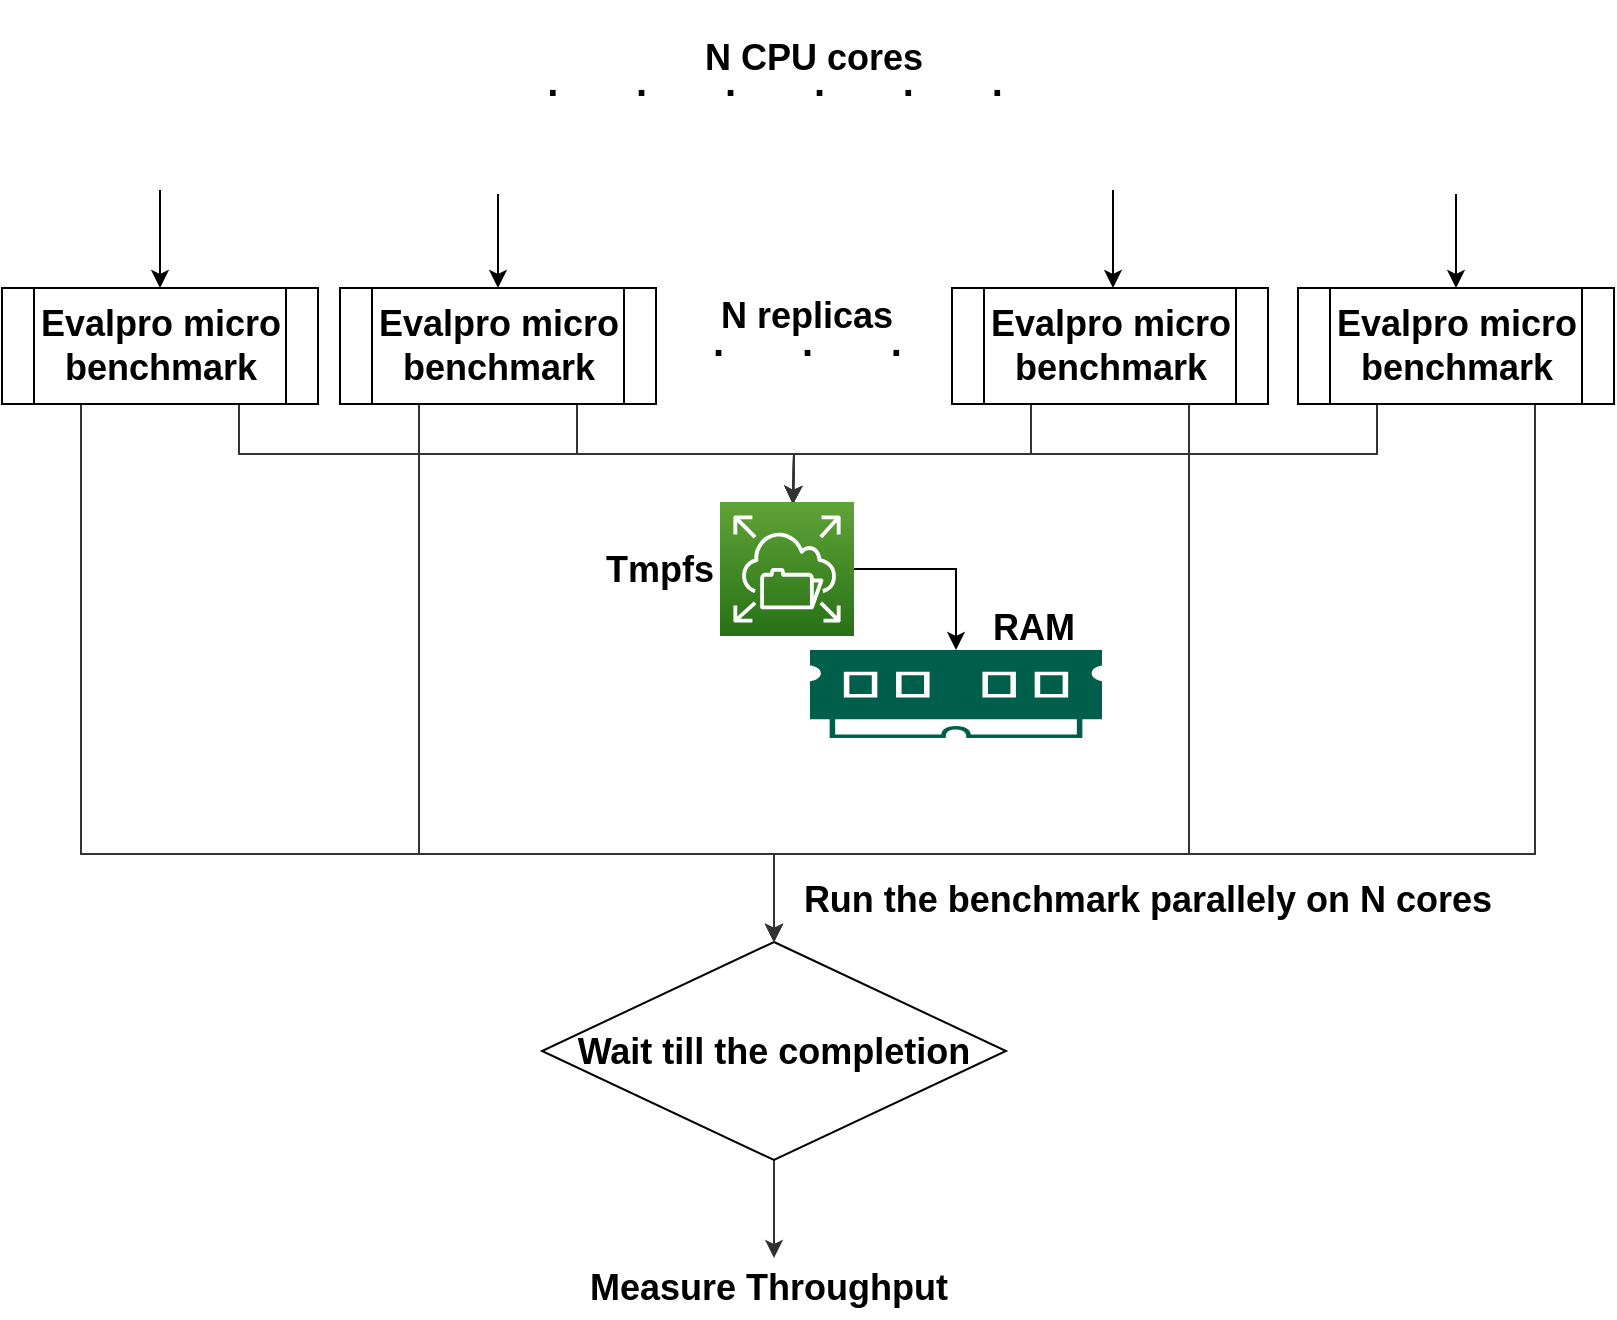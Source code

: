 <mxfile version="18.1.1" type="google"><diagram id="xSRm3Hx9zOFQv_aqte5x" name="Page-1"><mxGraphModel grid="0" page="1" gridSize="10" guides="1" tooltips="1" connect="1" arrows="1" fold="1" pageScale="1" pageWidth="850" pageHeight="1100" math="0" shadow="0"><root><mxCell id="0"/><mxCell id="1" parent="0"/><mxCell id="RHqrQFcroDIPLmY0NxYa-1" value="" style="edgeStyle=orthogonalEdgeStyle;rounded=0;orthogonalLoop=1;jettySize=auto;html=1;fontSize=18;" edge="1" parent="1" source="RHqrQFcroDIPLmY0NxYa-2" target="RHqrQFcroDIPLmY0NxYa-7"><mxGeometry relative="1" as="geometry"/></mxCell><mxCell id="RHqrQFcroDIPLmY0NxYa-2" value="" style="shape=image;html=1;verticalAlign=top;verticalLabelPosition=bottom;labelBackgroundColor=#ffffff;imageAspect=0;aspect=fixed;image=https://cdn1.iconfinder.com/data/icons/unicons-line-vol-5/24/processor-128.png;fillColor=none;" vertex="1" parent="1"><mxGeometry x="43.5" y="146" width="95" height="95" as="geometry"/></mxCell><mxCell id="RHqrQFcroDIPLmY0NxYa-3" value="&lt;b style=&quot;font-size: 20px;&quot;&gt;.&lt;span style=&quot;white-space: pre;&quot;&gt;&#9;&lt;/span&gt;.&lt;span style=&quot;white-space: pre;&quot;&gt;&#9;&lt;/span&gt;.&lt;span style=&quot;white-space: pre;&quot;&gt;&#9;&lt;/span&gt;.&lt;span style=&quot;white-space: pre;&quot;&gt;&#9;&lt;/span&gt;.&lt;span style=&quot;white-space: pre;&quot;&gt;&#9;&lt;/span&gt;.&lt;/b&gt;" style="text;html=1;strokeColor=none;fillColor=none;align=center;verticalAlign=middle;whiteSpace=wrap;rounded=0;" vertex="1" parent="1"><mxGeometry x="322" y="171" width="153" height="30" as="geometry"/></mxCell><mxCell id="RHqrQFcroDIPLmY0NxYa-4" value="&lt;font style=&quot;font-size: 18px;&quot;&gt;&lt;b&gt;N CPU cores&lt;/b&gt;&lt;/font&gt;" style="text;html=1;strokeColor=none;fillColor=none;align=center;verticalAlign=middle;whiteSpace=wrap;rounded=0;fontSize=20;" vertex="1" parent="1"><mxGeometry x="325.5" y="163" width="184" height="21" as="geometry"/></mxCell><mxCell id="RHqrQFcroDIPLmY0NxYa-5" style="edgeStyle=orthogonalEdgeStyle;rounded=0;orthogonalLoop=1;jettySize=auto;html=1;exitX=0.25;exitY=1;exitDx=0;exitDy=0;strokeColor=#333333;" edge="1" parent="1" source="RHqrQFcroDIPLmY0NxYa-7" target="RHqrQFcroDIPLmY0NxYa-15"><mxGeometry relative="1" as="geometry"><Array as="points"><mxPoint x="52" y="573"/><mxPoint x="398" y="573"/></Array></mxGeometry></mxCell><mxCell id="RHqrQFcroDIPLmY0NxYa-6" style="edgeStyle=orthogonalEdgeStyle;rounded=0;orthogonalLoop=1;jettySize=auto;html=1;exitX=0.75;exitY=1;exitDx=0;exitDy=0;strokeColor=#333333;" edge="1" parent="1" source="RHqrQFcroDIPLmY0NxYa-7"><mxGeometry relative="1" as="geometry"><mxPoint x="407.5" y="398" as="targetPoint"/></mxGeometry></mxCell><mxCell id="RHqrQFcroDIPLmY0NxYa-7" value="&lt;font size=&quot;1&quot; style=&quot;&quot;&gt;&lt;b style=&quot;font-size: 18px;&quot;&gt;Evalpro micro benchmark&lt;/b&gt;&lt;/font&gt;" style="shape=process;whiteSpace=wrap;html=1;backgroundOutline=1;fontSize=18;" vertex="1" parent="1"><mxGeometry x="12" y="290" width="158" height="58" as="geometry"/></mxCell><mxCell id="RHqrQFcroDIPLmY0NxYa-8" value="" style="edgeStyle=orthogonalEdgeStyle;rounded=0;orthogonalLoop=1;jettySize=auto;html=1;fontSize=18;" edge="1" parent="1" source="RHqrQFcroDIPLmY0NxYa-9"><mxGeometry relative="1" as="geometry"><mxPoint x="567.5" y="290" as="targetPoint"/></mxGeometry></mxCell><mxCell id="RHqrQFcroDIPLmY0NxYa-9" value="" style="shape=image;html=1;verticalAlign=top;verticalLabelPosition=bottom;labelBackgroundColor=#ffffff;imageAspect=0;aspect=fixed;image=https://cdn1.iconfinder.com/data/icons/unicons-line-vol-5/24/processor-128.png;fillColor=none;" vertex="1" parent="1"><mxGeometry x="520" y="146" width="95" height="95" as="geometry"/></mxCell><mxCell id="RHqrQFcroDIPLmY0NxYa-10" value="" style="edgeStyle=orthogonalEdgeStyle;rounded=0;orthogonalLoop=1;jettySize=auto;html=1;" edge="1" parent="1" source="RHqrQFcroDIPLmY0NxYa-11" target="RHqrQFcroDIPLmY0NxYa-22"><mxGeometry relative="1" as="geometry"/></mxCell><mxCell id="RHqrQFcroDIPLmY0NxYa-11" value="" style="shape=image;html=1;verticalAlign=top;verticalLabelPosition=bottom;labelBackgroundColor=#ffffff;imageAspect=0;aspect=fixed;image=https://cdn1.iconfinder.com/data/icons/unicons-line-vol-5/24/processor-128.png;fillColor=none;" vertex="1" parent="1"><mxGeometry x="212.5" y="148" width="95" height="95" as="geometry"/></mxCell><mxCell id="RHqrQFcroDIPLmY0NxYa-12" value="" style="edgeStyle=orthogonalEdgeStyle;rounded=0;orthogonalLoop=1;jettySize=auto;html=1;fontSize=18;" edge="1" parent="1" source="RHqrQFcroDIPLmY0NxYa-13"><mxGeometry relative="1" as="geometry"><mxPoint x="739" y="290" as="targetPoint"/></mxGeometry></mxCell><mxCell id="RHqrQFcroDIPLmY0NxYa-13" value="" style="shape=image;html=1;verticalAlign=top;verticalLabelPosition=bottom;labelBackgroundColor=#ffffff;imageAspect=0;aspect=fixed;image=https://cdn1.iconfinder.com/data/icons/unicons-line-vol-5/24/processor-128.png;fillColor=none;" vertex="1" parent="1"><mxGeometry x="691.5" y="148" width="95" height="95" as="geometry"/></mxCell><mxCell id="RHqrQFcroDIPLmY0NxYa-14" style="edgeStyle=orthogonalEdgeStyle;rounded=0;orthogonalLoop=1;jettySize=auto;html=1;exitX=0.5;exitY=1;exitDx=0;exitDy=0;fontSize=18;strokeColor=#333333;" edge="1" parent="1" source="RHqrQFcroDIPLmY0NxYa-15" target="RHqrQFcroDIPLmY0NxYa-17"><mxGeometry relative="1" as="geometry"/></mxCell><mxCell id="RHqrQFcroDIPLmY0NxYa-15" value="&lt;b&gt;Wait till the completion&lt;/b&gt;" style="rhombus;whiteSpace=wrap;html=1;fontSize=18;" vertex="1" parent="1"><mxGeometry x="282" y="617" width="232" height="109" as="geometry"/></mxCell><mxCell id="RHqrQFcroDIPLmY0NxYa-16" value="&lt;b&gt;Run the benchmark parallely on N cores&lt;/b&gt;" style="text;html=1;strokeColor=none;fillColor=none;align=center;verticalAlign=middle;whiteSpace=wrap;rounded=0;fontSize=18;" vertex="1" parent="1"><mxGeometry x="404" y="581" width="362" height="30" as="geometry"/></mxCell><mxCell id="RHqrQFcroDIPLmY0NxYa-17" value="&lt;b style=&quot;font-size: 18px;&quot;&gt;Measure Throughput&amp;nbsp;&lt;/b&gt;" style="text;html=1;strokeColor=none;fillColor=none;align=center;verticalAlign=middle;whiteSpace=wrap;rounded=0;" vertex="1" parent="1"><mxGeometry x="277" y="775" width="242" height="30" as="geometry"/></mxCell><mxCell id="RHqrQFcroDIPLmY0NxYa-18" value="&lt;b style=&quot;font-size: 20px;&quot;&gt;.&lt;span style=&quot;white-space: pre;&quot;&gt;&#9;&lt;/span&gt;.&lt;span style=&quot;white-space: pre;&quot;&gt;&#9;&lt;/span&gt;.&lt;span style=&quot;white-space: pre;&quot;&gt;&#9;&lt;/span&gt;.&lt;/b&gt;" style="text;html=1;strokeColor=none;fillColor=none;align=center;verticalAlign=middle;whiteSpace=wrap;rounded=0;" vertex="1" parent="1"><mxGeometry x="356" y="301" width="73" height="30" as="geometry"/></mxCell><mxCell id="RHqrQFcroDIPLmY0NxYa-19" value="&lt;font style=&quot;font-size: 18px;&quot;&gt;&lt;b&gt;N replicas&lt;/b&gt;&lt;/font&gt;" style="text;html=1;strokeColor=none;fillColor=none;align=center;verticalAlign=middle;whiteSpace=wrap;rounded=0;fontSize=20;" vertex="1" parent="1"><mxGeometry x="359.5" y="292" width="109" height="21" as="geometry"/></mxCell><mxCell id="RHqrQFcroDIPLmY0NxYa-20" style="edgeStyle=orthogonalEdgeStyle;rounded=0;orthogonalLoop=1;jettySize=auto;html=1;exitX=0.25;exitY=1;exitDx=0;exitDy=0;strokeColor=#333333;" edge="1" parent="1" source="RHqrQFcroDIPLmY0NxYa-22" target="RHqrQFcroDIPLmY0NxYa-15"><mxGeometry relative="1" as="geometry"><Array as="points"><mxPoint x="221" y="573"/><mxPoint x="398" y="573"/></Array></mxGeometry></mxCell><mxCell id="RHqrQFcroDIPLmY0NxYa-21" style="edgeStyle=orthogonalEdgeStyle;rounded=0;orthogonalLoop=1;jettySize=auto;html=1;exitX=0.75;exitY=1;exitDx=0;exitDy=0;strokeColor=#333333;" edge="1" parent="1" source="RHqrQFcroDIPLmY0NxYa-22"><mxGeometry relative="1" as="geometry"><mxPoint x="407.5" y="398" as="targetPoint"/></mxGeometry></mxCell><mxCell id="RHqrQFcroDIPLmY0NxYa-22" value="&lt;font size=&quot;1&quot; style=&quot;&quot;&gt;&lt;b style=&quot;font-size: 18px;&quot;&gt;Evalpro micro benchmark&lt;/b&gt;&lt;/font&gt;" style="shape=process;whiteSpace=wrap;html=1;backgroundOutline=1;fontSize=18;" vertex="1" parent="1"><mxGeometry x="181" y="290" width="158" height="58" as="geometry"/></mxCell><mxCell id="RHqrQFcroDIPLmY0NxYa-23" style="edgeStyle=orthogonalEdgeStyle;rounded=0;orthogonalLoop=1;jettySize=auto;html=1;exitX=0.75;exitY=1;exitDx=0;exitDy=0;strokeColor=#333333;" edge="1" parent="1" source="RHqrQFcroDIPLmY0NxYa-25" target="RHqrQFcroDIPLmY0NxYa-15"><mxGeometry relative="1" as="geometry"><Array as="points"><mxPoint x="606" y="573"/><mxPoint x="398" y="573"/></Array></mxGeometry></mxCell><mxCell id="RHqrQFcroDIPLmY0NxYa-24" style="edgeStyle=orthogonalEdgeStyle;rounded=0;orthogonalLoop=1;jettySize=auto;html=1;exitX=0.25;exitY=1;exitDx=0;exitDy=0;strokeColor=#333333;" edge="1" parent="1" source="RHqrQFcroDIPLmY0NxYa-25"><mxGeometry relative="1" as="geometry"><mxPoint x="407.5" y="398" as="targetPoint"/></mxGeometry></mxCell><mxCell id="RHqrQFcroDIPLmY0NxYa-25" value="&lt;font size=&quot;1&quot; style=&quot;&quot;&gt;&lt;b style=&quot;font-size: 18px;&quot;&gt;Evalpro micro benchmark&lt;/b&gt;&lt;/font&gt;" style="shape=process;whiteSpace=wrap;html=1;backgroundOutline=1;fontSize=18;" vertex="1" parent="1"><mxGeometry x="487" y="290" width="158" height="58" as="geometry"/></mxCell><mxCell id="RHqrQFcroDIPLmY0NxYa-26" style="edgeStyle=orthogonalEdgeStyle;rounded=0;orthogonalLoop=1;jettySize=auto;html=1;exitX=0.75;exitY=1;exitDx=0;exitDy=0;strokeColor=#333333;" edge="1" parent="1" source="RHqrQFcroDIPLmY0NxYa-28" target="RHqrQFcroDIPLmY0NxYa-15"><mxGeometry relative="1" as="geometry"><Array as="points"><mxPoint x="779" y="573"/><mxPoint x="398" y="573"/></Array></mxGeometry></mxCell><mxCell id="RHqrQFcroDIPLmY0NxYa-27" style="edgeStyle=orthogonalEdgeStyle;rounded=0;orthogonalLoop=1;jettySize=auto;html=1;exitX=0.25;exitY=1;exitDx=0;exitDy=0;strokeColor=#333333;" edge="1" parent="1" source="RHqrQFcroDIPLmY0NxYa-28"><mxGeometry relative="1" as="geometry"><mxPoint x="407.5" y="398" as="targetPoint"/></mxGeometry></mxCell><mxCell id="RHqrQFcroDIPLmY0NxYa-28" value="&lt;font size=&quot;1&quot; style=&quot;&quot;&gt;&lt;b style=&quot;font-size: 18px;&quot;&gt;Evalpro micro benchmark&lt;/b&gt;&lt;/font&gt;" style="shape=process;whiteSpace=wrap;html=1;backgroundOutline=1;fontSize=18;" vertex="1" parent="1"><mxGeometry x="660" y="290" width="158" height="58" as="geometry"/></mxCell><mxCell id="RHqrQFcroDIPLmY0NxYa-39" style="edgeStyle=orthogonalEdgeStyle;rounded=0;orthogonalLoop=1;jettySize=auto;html=1;exitX=1;exitY=0.5;exitDx=0;exitDy=0;exitPerimeter=0;fontSize=18;" edge="1" parent="1" source="RHqrQFcroDIPLmY0NxYa-34" target="RHqrQFcroDIPLmY0NxYa-36"><mxGeometry relative="1" as="geometry"/></mxCell><mxCell id="RHqrQFcroDIPLmY0NxYa-34" value="" style="sketch=0;points=[[0,0,0],[0.25,0,0],[0.5,0,0],[0.75,0,0],[1,0,0],[0,1,0],[0.25,1,0],[0.5,1,0],[0.75,1,0],[1,1,0],[0,0.25,0],[0,0.5,0],[0,0.75,0],[1,0.25,0],[1,0.5,0],[1,0.75,0]];outlineConnect=0;fontColor=#232F3E;gradientColor=#60A337;gradientDirection=north;fillColor=#277116;strokeColor=#ffffff;dashed=0;verticalLabelPosition=bottom;verticalAlign=top;align=center;html=1;fontSize=12;fontStyle=0;aspect=fixed;shape=mxgraph.aws4.resourceIcon;resIcon=mxgraph.aws4.elastic_file_system;" vertex="1" parent="1"><mxGeometry x="371" y="397" width="67" height="67" as="geometry"/></mxCell><mxCell id="RHqrQFcroDIPLmY0NxYa-36" value="" style="sketch=0;pointerEvents=1;shadow=0;dashed=0;html=1;strokeColor=none;fillColor=#005F4B;labelPosition=center;verticalLabelPosition=bottom;verticalAlign=top;align=center;outlineConnect=0;shape=mxgraph.veeam2.ram;fontSize=18;" vertex="1" parent="1"><mxGeometry x="416" y="471" width="146" height="44" as="geometry"/></mxCell><mxCell id="RHqrQFcroDIPLmY0NxYa-40" value="&lt;b&gt;Tmpfs&lt;/b&gt;" style="text;html=1;strokeColor=none;fillColor=none;align=center;verticalAlign=middle;whiteSpace=wrap;rounded=0;fontSize=18;" vertex="1" parent="1"><mxGeometry x="311" y="415.5" width="60" height="30" as="geometry"/></mxCell><mxCell id="RHqrQFcroDIPLmY0NxYa-41" value="&lt;b&gt;RAM&lt;/b&gt;" style="text;html=1;strokeColor=none;fillColor=none;align=center;verticalAlign=middle;whiteSpace=wrap;rounded=0;fontSize=18;" vertex="1" parent="1"><mxGeometry x="498" y="445.5" width="60" height="28" as="geometry"/></mxCell></root></mxGraphModel></diagram></mxfile>